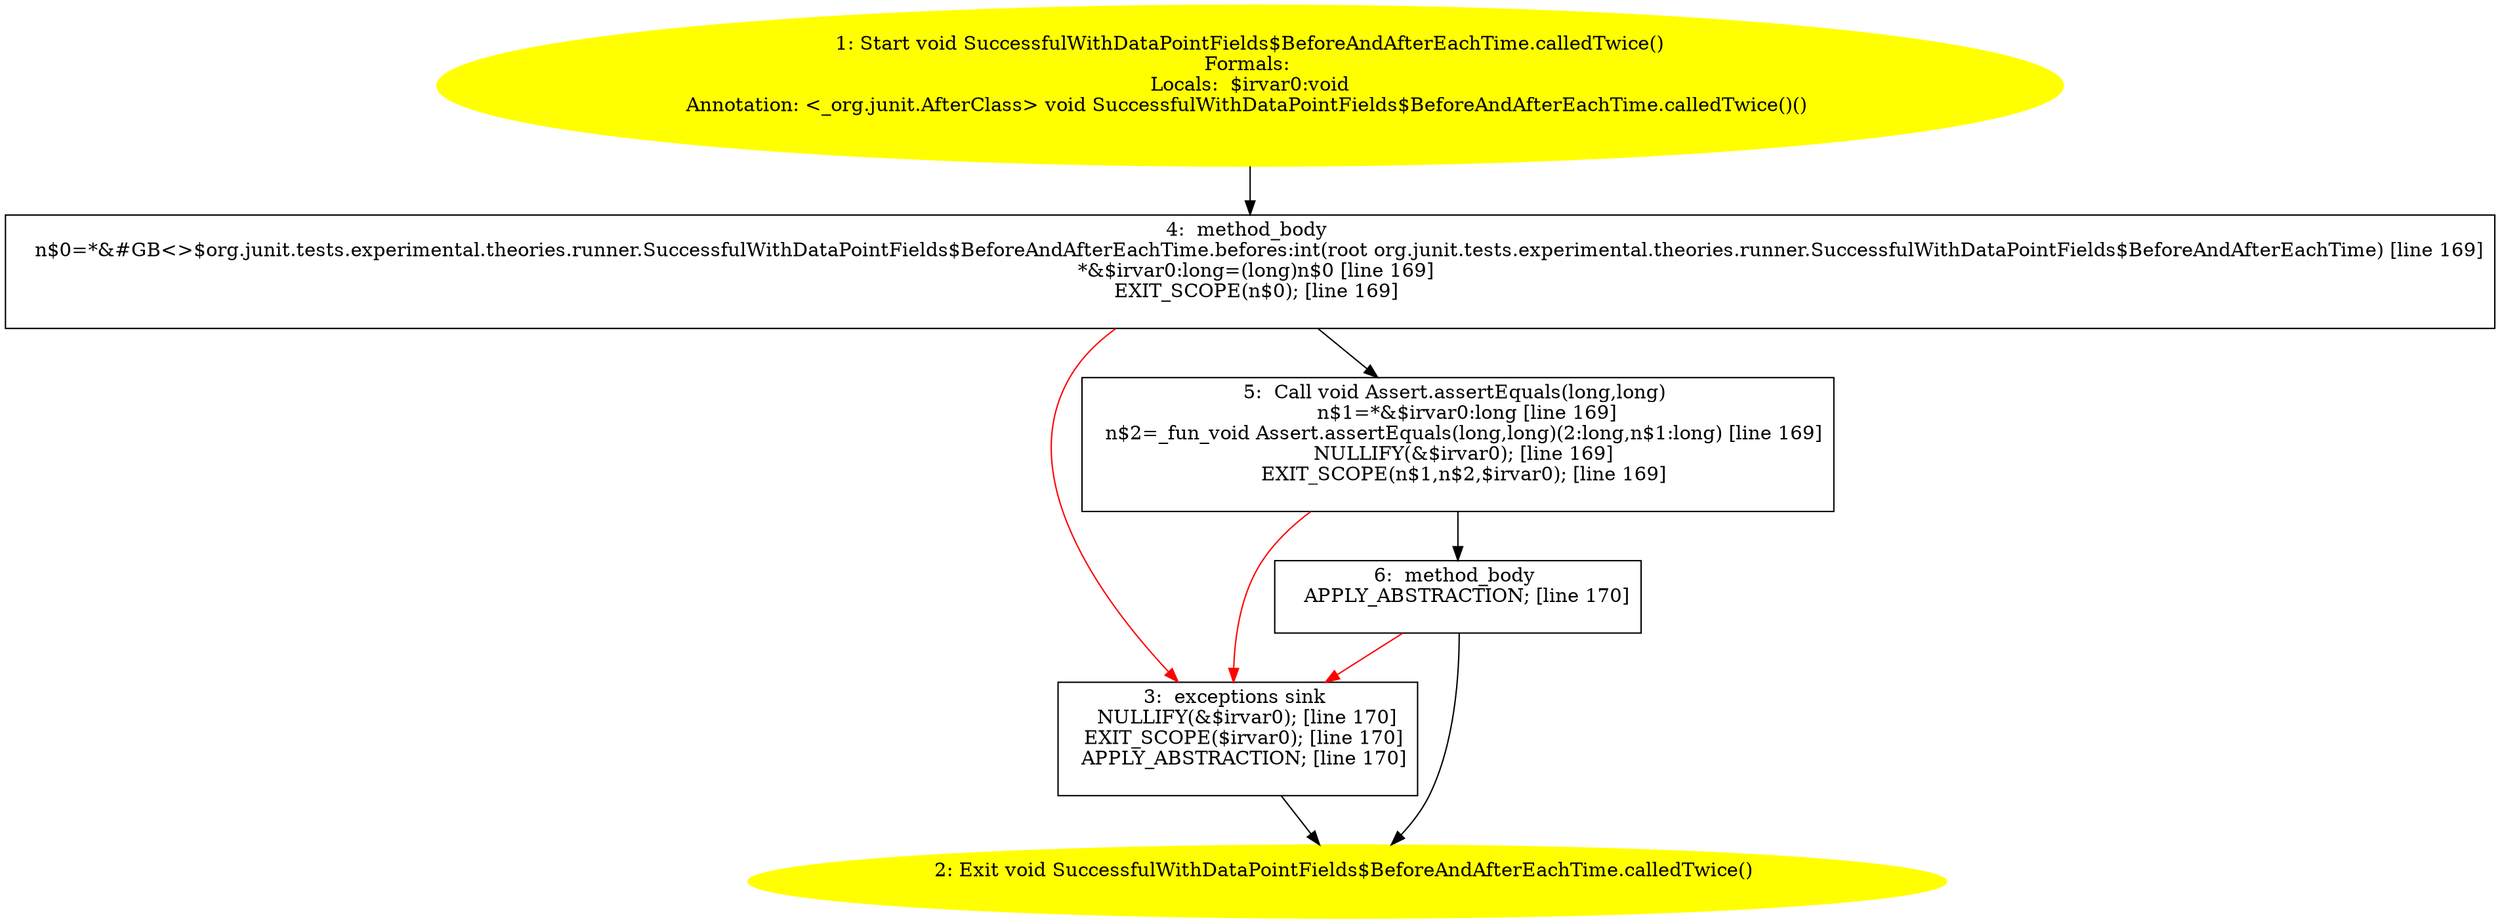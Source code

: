 /* @generated */
digraph cfg {
"org.junit.tests.experimental.theories.runner.SuccessfulWithDataPointFields$BeforeAndAfterEachTime.ca.8e2fcc17cf8102c3e243e806ac3ba0e9_1" [label="1: Start void SuccessfulWithDataPointFields$BeforeAndAfterEachTime.calledTwice()\nFormals: \nLocals:  $irvar0:void\nAnnotation: <_org.junit.AfterClass> void SuccessfulWithDataPointFields$BeforeAndAfterEachTime.calledTwice()() \n  " color=yellow style=filled]
	

	 "org.junit.tests.experimental.theories.runner.SuccessfulWithDataPointFields$BeforeAndAfterEachTime.ca.8e2fcc17cf8102c3e243e806ac3ba0e9_1" -> "org.junit.tests.experimental.theories.runner.SuccessfulWithDataPointFields$BeforeAndAfterEachTime.ca.8e2fcc17cf8102c3e243e806ac3ba0e9_4" ;
"org.junit.tests.experimental.theories.runner.SuccessfulWithDataPointFields$BeforeAndAfterEachTime.ca.8e2fcc17cf8102c3e243e806ac3ba0e9_2" [label="2: Exit void SuccessfulWithDataPointFields$BeforeAndAfterEachTime.calledTwice() \n  " color=yellow style=filled]
	

"org.junit.tests.experimental.theories.runner.SuccessfulWithDataPointFields$BeforeAndAfterEachTime.ca.8e2fcc17cf8102c3e243e806ac3ba0e9_3" [label="3:  exceptions sink \n   NULLIFY(&$irvar0); [line 170]\n  EXIT_SCOPE($irvar0); [line 170]\n  APPLY_ABSTRACTION; [line 170]\n " shape="box"]
	

	 "org.junit.tests.experimental.theories.runner.SuccessfulWithDataPointFields$BeforeAndAfterEachTime.ca.8e2fcc17cf8102c3e243e806ac3ba0e9_3" -> "org.junit.tests.experimental.theories.runner.SuccessfulWithDataPointFields$BeforeAndAfterEachTime.ca.8e2fcc17cf8102c3e243e806ac3ba0e9_2" ;
"org.junit.tests.experimental.theories.runner.SuccessfulWithDataPointFields$BeforeAndAfterEachTime.ca.8e2fcc17cf8102c3e243e806ac3ba0e9_4" [label="4:  method_body \n   n$0=*&#GB<>$org.junit.tests.experimental.theories.runner.SuccessfulWithDataPointFields$BeforeAndAfterEachTime.befores:int(root org.junit.tests.experimental.theories.runner.SuccessfulWithDataPointFields$BeforeAndAfterEachTime) [line 169]\n  *&$irvar0:long=(long)n$0 [line 169]\n  EXIT_SCOPE(n$0); [line 169]\n " shape="box"]
	

	 "org.junit.tests.experimental.theories.runner.SuccessfulWithDataPointFields$BeforeAndAfterEachTime.ca.8e2fcc17cf8102c3e243e806ac3ba0e9_4" -> "org.junit.tests.experimental.theories.runner.SuccessfulWithDataPointFields$BeforeAndAfterEachTime.ca.8e2fcc17cf8102c3e243e806ac3ba0e9_5" ;
	 "org.junit.tests.experimental.theories.runner.SuccessfulWithDataPointFields$BeforeAndAfterEachTime.ca.8e2fcc17cf8102c3e243e806ac3ba0e9_4" -> "org.junit.tests.experimental.theories.runner.SuccessfulWithDataPointFields$BeforeAndAfterEachTime.ca.8e2fcc17cf8102c3e243e806ac3ba0e9_3" [color="red" ];
"org.junit.tests.experimental.theories.runner.SuccessfulWithDataPointFields$BeforeAndAfterEachTime.ca.8e2fcc17cf8102c3e243e806ac3ba0e9_5" [label="5:  Call void Assert.assertEquals(long,long) \n   n$1=*&$irvar0:long [line 169]\n  n$2=_fun_void Assert.assertEquals(long,long)(2:long,n$1:long) [line 169]\n  NULLIFY(&$irvar0); [line 169]\n  EXIT_SCOPE(n$1,n$2,$irvar0); [line 169]\n " shape="box"]
	

	 "org.junit.tests.experimental.theories.runner.SuccessfulWithDataPointFields$BeforeAndAfterEachTime.ca.8e2fcc17cf8102c3e243e806ac3ba0e9_5" -> "org.junit.tests.experimental.theories.runner.SuccessfulWithDataPointFields$BeforeAndAfterEachTime.ca.8e2fcc17cf8102c3e243e806ac3ba0e9_6" ;
	 "org.junit.tests.experimental.theories.runner.SuccessfulWithDataPointFields$BeforeAndAfterEachTime.ca.8e2fcc17cf8102c3e243e806ac3ba0e9_5" -> "org.junit.tests.experimental.theories.runner.SuccessfulWithDataPointFields$BeforeAndAfterEachTime.ca.8e2fcc17cf8102c3e243e806ac3ba0e9_3" [color="red" ];
"org.junit.tests.experimental.theories.runner.SuccessfulWithDataPointFields$BeforeAndAfterEachTime.ca.8e2fcc17cf8102c3e243e806ac3ba0e9_6" [label="6:  method_body \n   APPLY_ABSTRACTION; [line 170]\n " shape="box"]
	

	 "org.junit.tests.experimental.theories.runner.SuccessfulWithDataPointFields$BeforeAndAfterEachTime.ca.8e2fcc17cf8102c3e243e806ac3ba0e9_6" -> "org.junit.tests.experimental.theories.runner.SuccessfulWithDataPointFields$BeforeAndAfterEachTime.ca.8e2fcc17cf8102c3e243e806ac3ba0e9_2" ;
	 "org.junit.tests.experimental.theories.runner.SuccessfulWithDataPointFields$BeforeAndAfterEachTime.ca.8e2fcc17cf8102c3e243e806ac3ba0e9_6" -> "org.junit.tests.experimental.theories.runner.SuccessfulWithDataPointFields$BeforeAndAfterEachTime.ca.8e2fcc17cf8102c3e243e806ac3ba0e9_3" [color="red" ];
}

